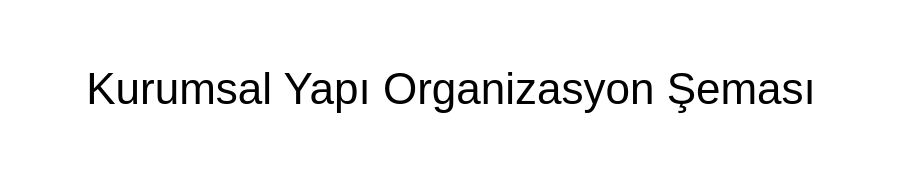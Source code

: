 <mxfile version="14.6.9" type="github">
  <diagram id="JHjBxIv0u4b8yKaEd6Wu" name="Page-1">
    <mxGraphModel dx="998" dy="548" grid="1" gridSize="10" guides="1" tooltips="1" connect="1" arrows="1" fold="1" page="1" pageScale="1" pageWidth="827" pageHeight="1169" math="0" shadow="0">
      <root>
        <mxCell id="0" />
        <mxCell id="1" parent="0" />
        <mxCell id="6-e4z60qX_TgIl0YIxwr-1" value="&lt;font style=&quot;font-size: 22px&quot;&gt;Kurumsal Yapı Organizasyon Şeması&lt;/font&gt;" style="text;html=1;strokeColor=none;fillColor=none;align=center;verticalAlign=middle;whiteSpace=wrap;rounded=0;" vertex="1" parent="1">
          <mxGeometry x="188" y="30" width="451" height="90" as="geometry" />
        </mxCell>
      </root>
    </mxGraphModel>
  </diagram>
</mxfile>
